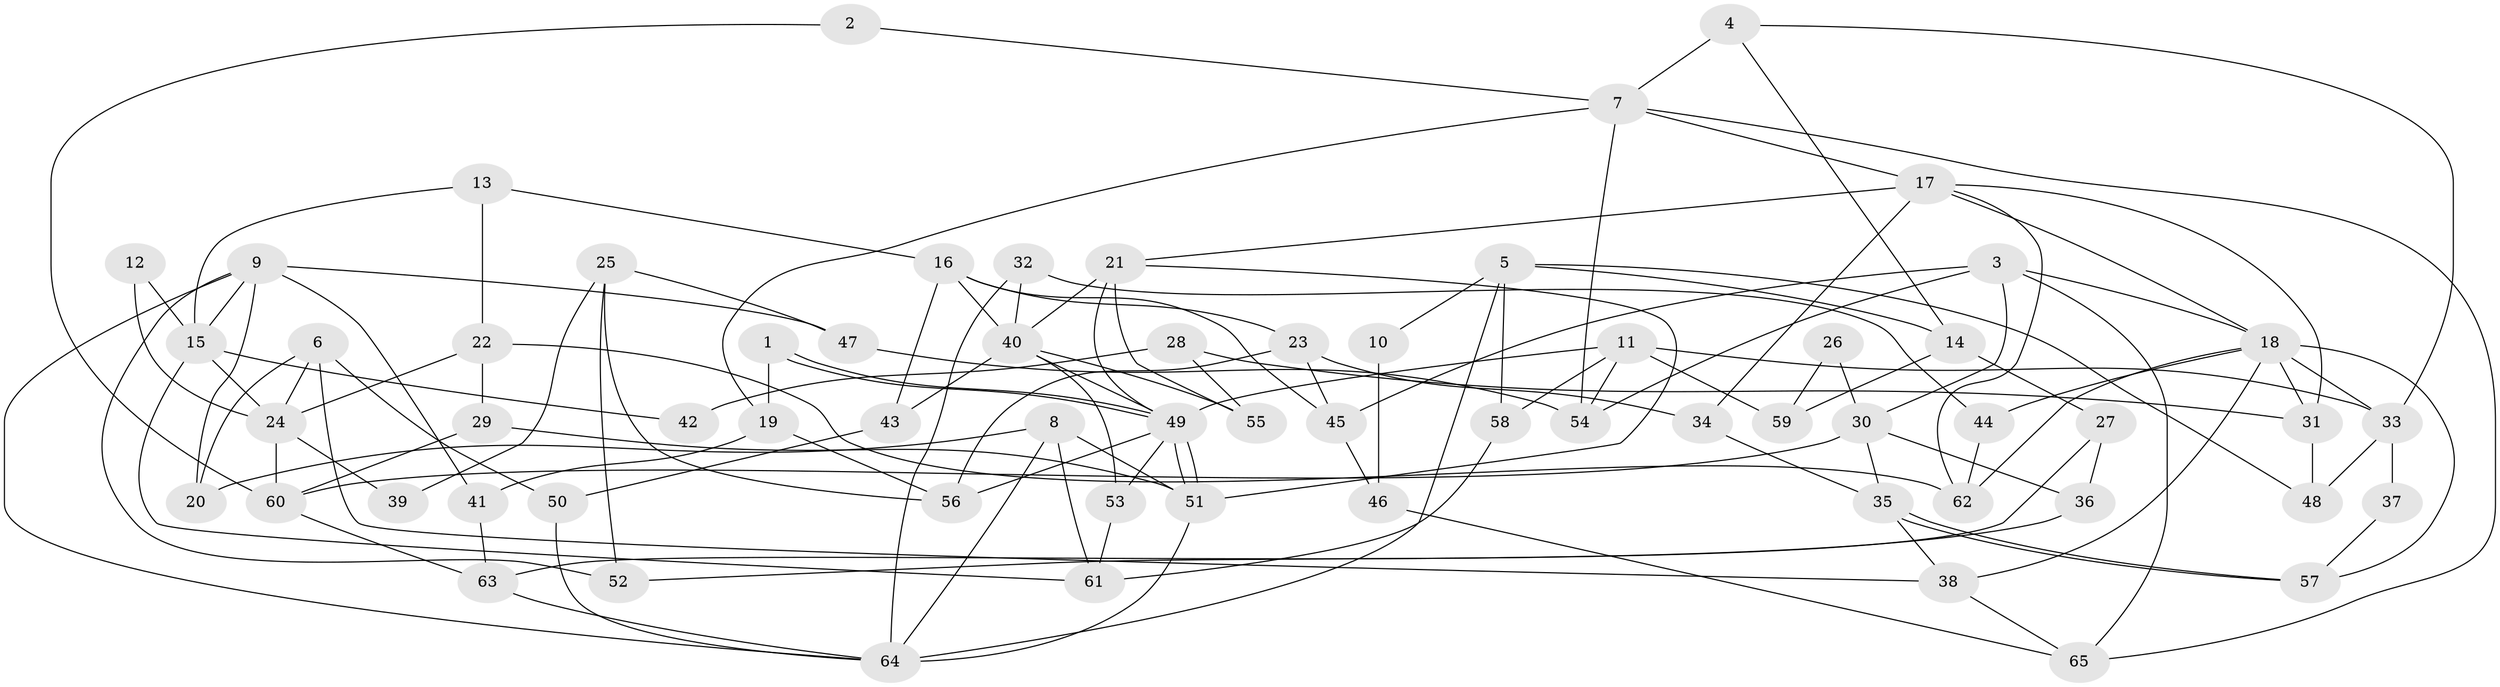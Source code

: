 // coarse degree distribution, {7: 0.10256410256410256, 5: 0.1794871794871795, 10: 0.05128205128205128, 6: 0.23076923076923078, 8: 0.02564102564102564, 2: 0.07692307692307693, 3: 0.23076923076923078, 4: 0.10256410256410256}
// Generated by graph-tools (version 1.1) at 2025/23/03/03/25 07:23:57]
// undirected, 65 vertices, 130 edges
graph export_dot {
graph [start="1"]
  node [color=gray90,style=filled];
  1;
  2;
  3;
  4;
  5;
  6;
  7;
  8;
  9;
  10;
  11;
  12;
  13;
  14;
  15;
  16;
  17;
  18;
  19;
  20;
  21;
  22;
  23;
  24;
  25;
  26;
  27;
  28;
  29;
  30;
  31;
  32;
  33;
  34;
  35;
  36;
  37;
  38;
  39;
  40;
  41;
  42;
  43;
  44;
  45;
  46;
  47;
  48;
  49;
  50;
  51;
  52;
  53;
  54;
  55;
  56;
  57;
  58;
  59;
  60;
  61;
  62;
  63;
  64;
  65;
  1 -- 49;
  1 -- 49;
  1 -- 19;
  2 -- 7;
  2 -- 60;
  3 -- 65;
  3 -- 18;
  3 -- 30;
  3 -- 45;
  3 -- 54;
  4 -- 7;
  4 -- 14;
  4 -- 33;
  5 -- 64;
  5 -- 48;
  5 -- 10;
  5 -- 14;
  5 -- 58;
  6 -- 20;
  6 -- 24;
  6 -- 38;
  6 -- 50;
  7 -- 17;
  7 -- 54;
  7 -- 19;
  7 -- 65;
  8 -- 64;
  8 -- 51;
  8 -- 20;
  8 -- 61;
  9 -- 41;
  9 -- 64;
  9 -- 15;
  9 -- 20;
  9 -- 47;
  9 -- 52;
  10 -- 46;
  11 -- 58;
  11 -- 49;
  11 -- 33;
  11 -- 54;
  11 -- 59;
  12 -- 24;
  12 -- 15;
  13 -- 15;
  13 -- 16;
  13 -- 22;
  14 -- 27;
  14 -- 59;
  15 -- 61;
  15 -- 24;
  15 -- 42;
  16 -- 45;
  16 -- 40;
  16 -- 23;
  16 -- 43;
  17 -- 21;
  17 -- 62;
  17 -- 18;
  17 -- 31;
  17 -- 34;
  18 -- 33;
  18 -- 31;
  18 -- 38;
  18 -- 44;
  18 -- 57;
  18 -- 62;
  19 -- 56;
  19 -- 41;
  21 -- 51;
  21 -- 49;
  21 -- 40;
  21 -- 55;
  22 -- 24;
  22 -- 29;
  22 -- 62;
  23 -- 34;
  23 -- 45;
  23 -- 56;
  24 -- 60;
  24 -- 39;
  25 -- 56;
  25 -- 47;
  25 -- 39;
  25 -- 52;
  26 -- 59;
  26 -- 30;
  27 -- 63;
  27 -- 36;
  28 -- 55;
  28 -- 31;
  28 -- 42;
  29 -- 51;
  29 -- 60;
  30 -- 35;
  30 -- 36;
  30 -- 60;
  31 -- 48;
  32 -- 40;
  32 -- 44;
  32 -- 64;
  33 -- 37;
  33 -- 48;
  34 -- 35;
  35 -- 38;
  35 -- 57;
  35 -- 57;
  36 -- 52;
  37 -- 57;
  38 -- 65;
  40 -- 49;
  40 -- 43;
  40 -- 53;
  40 -- 55;
  41 -- 63;
  43 -- 50;
  44 -- 62;
  45 -- 46;
  46 -- 65;
  47 -- 54;
  49 -- 51;
  49 -- 51;
  49 -- 53;
  49 -- 56;
  50 -- 64;
  51 -- 64;
  53 -- 61;
  58 -- 61;
  60 -- 63;
  63 -- 64;
}
